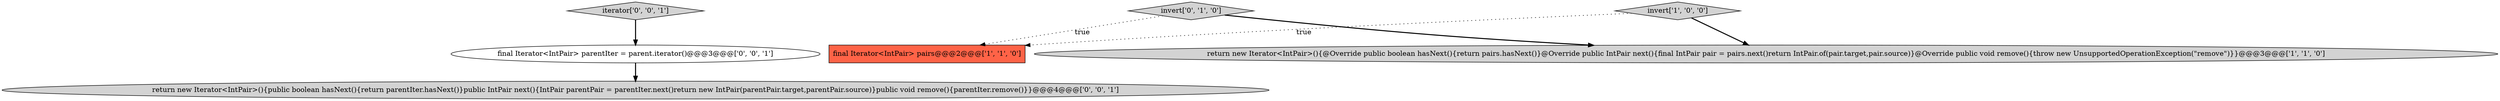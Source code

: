 digraph {
5 [style = filled, label = "final Iterator<IntPair> parentIter = parent.iterator()@@@3@@@['0', '0', '1']", fillcolor = white, shape = ellipse image = "AAA0AAABBB3BBB"];
0 [style = filled, label = "final Iterator<IntPair> pairs@@@2@@@['1', '1', '0']", fillcolor = tomato, shape = box image = "AAA0AAABBB1BBB"];
1 [style = filled, label = "return new Iterator<IntPair>(){@Override public boolean hasNext(){return pairs.hasNext()}@Override public IntPair next(){final IntPair pair = pairs.next()return IntPair.of(pair.target,pair.source)}@Override public void remove(){throw new UnsupportedOperationException(\"remove\")}}@@@3@@@['1', '1', '0']", fillcolor = lightgray, shape = ellipse image = "AAA0AAABBB1BBB"];
6 [style = filled, label = "iterator['0', '0', '1']", fillcolor = lightgray, shape = diamond image = "AAA0AAABBB3BBB"];
4 [style = filled, label = "return new Iterator<IntPair>(){public boolean hasNext(){return parentIter.hasNext()}public IntPair next(){IntPair parentPair = parentIter.next()return new IntPair(parentPair.target,parentPair.source)}public void remove(){parentIter.remove()}}@@@4@@@['0', '0', '1']", fillcolor = lightgray, shape = ellipse image = "AAA0AAABBB3BBB"];
3 [style = filled, label = "invert['0', '1', '0']", fillcolor = lightgray, shape = diamond image = "AAA0AAABBB2BBB"];
2 [style = filled, label = "invert['1', '0', '0']", fillcolor = lightgray, shape = diamond image = "AAA0AAABBB1BBB"];
6->5 [style = bold, label=""];
2->0 [style = dotted, label="true"];
3->1 [style = bold, label=""];
2->1 [style = bold, label=""];
5->4 [style = bold, label=""];
3->0 [style = dotted, label="true"];
}
